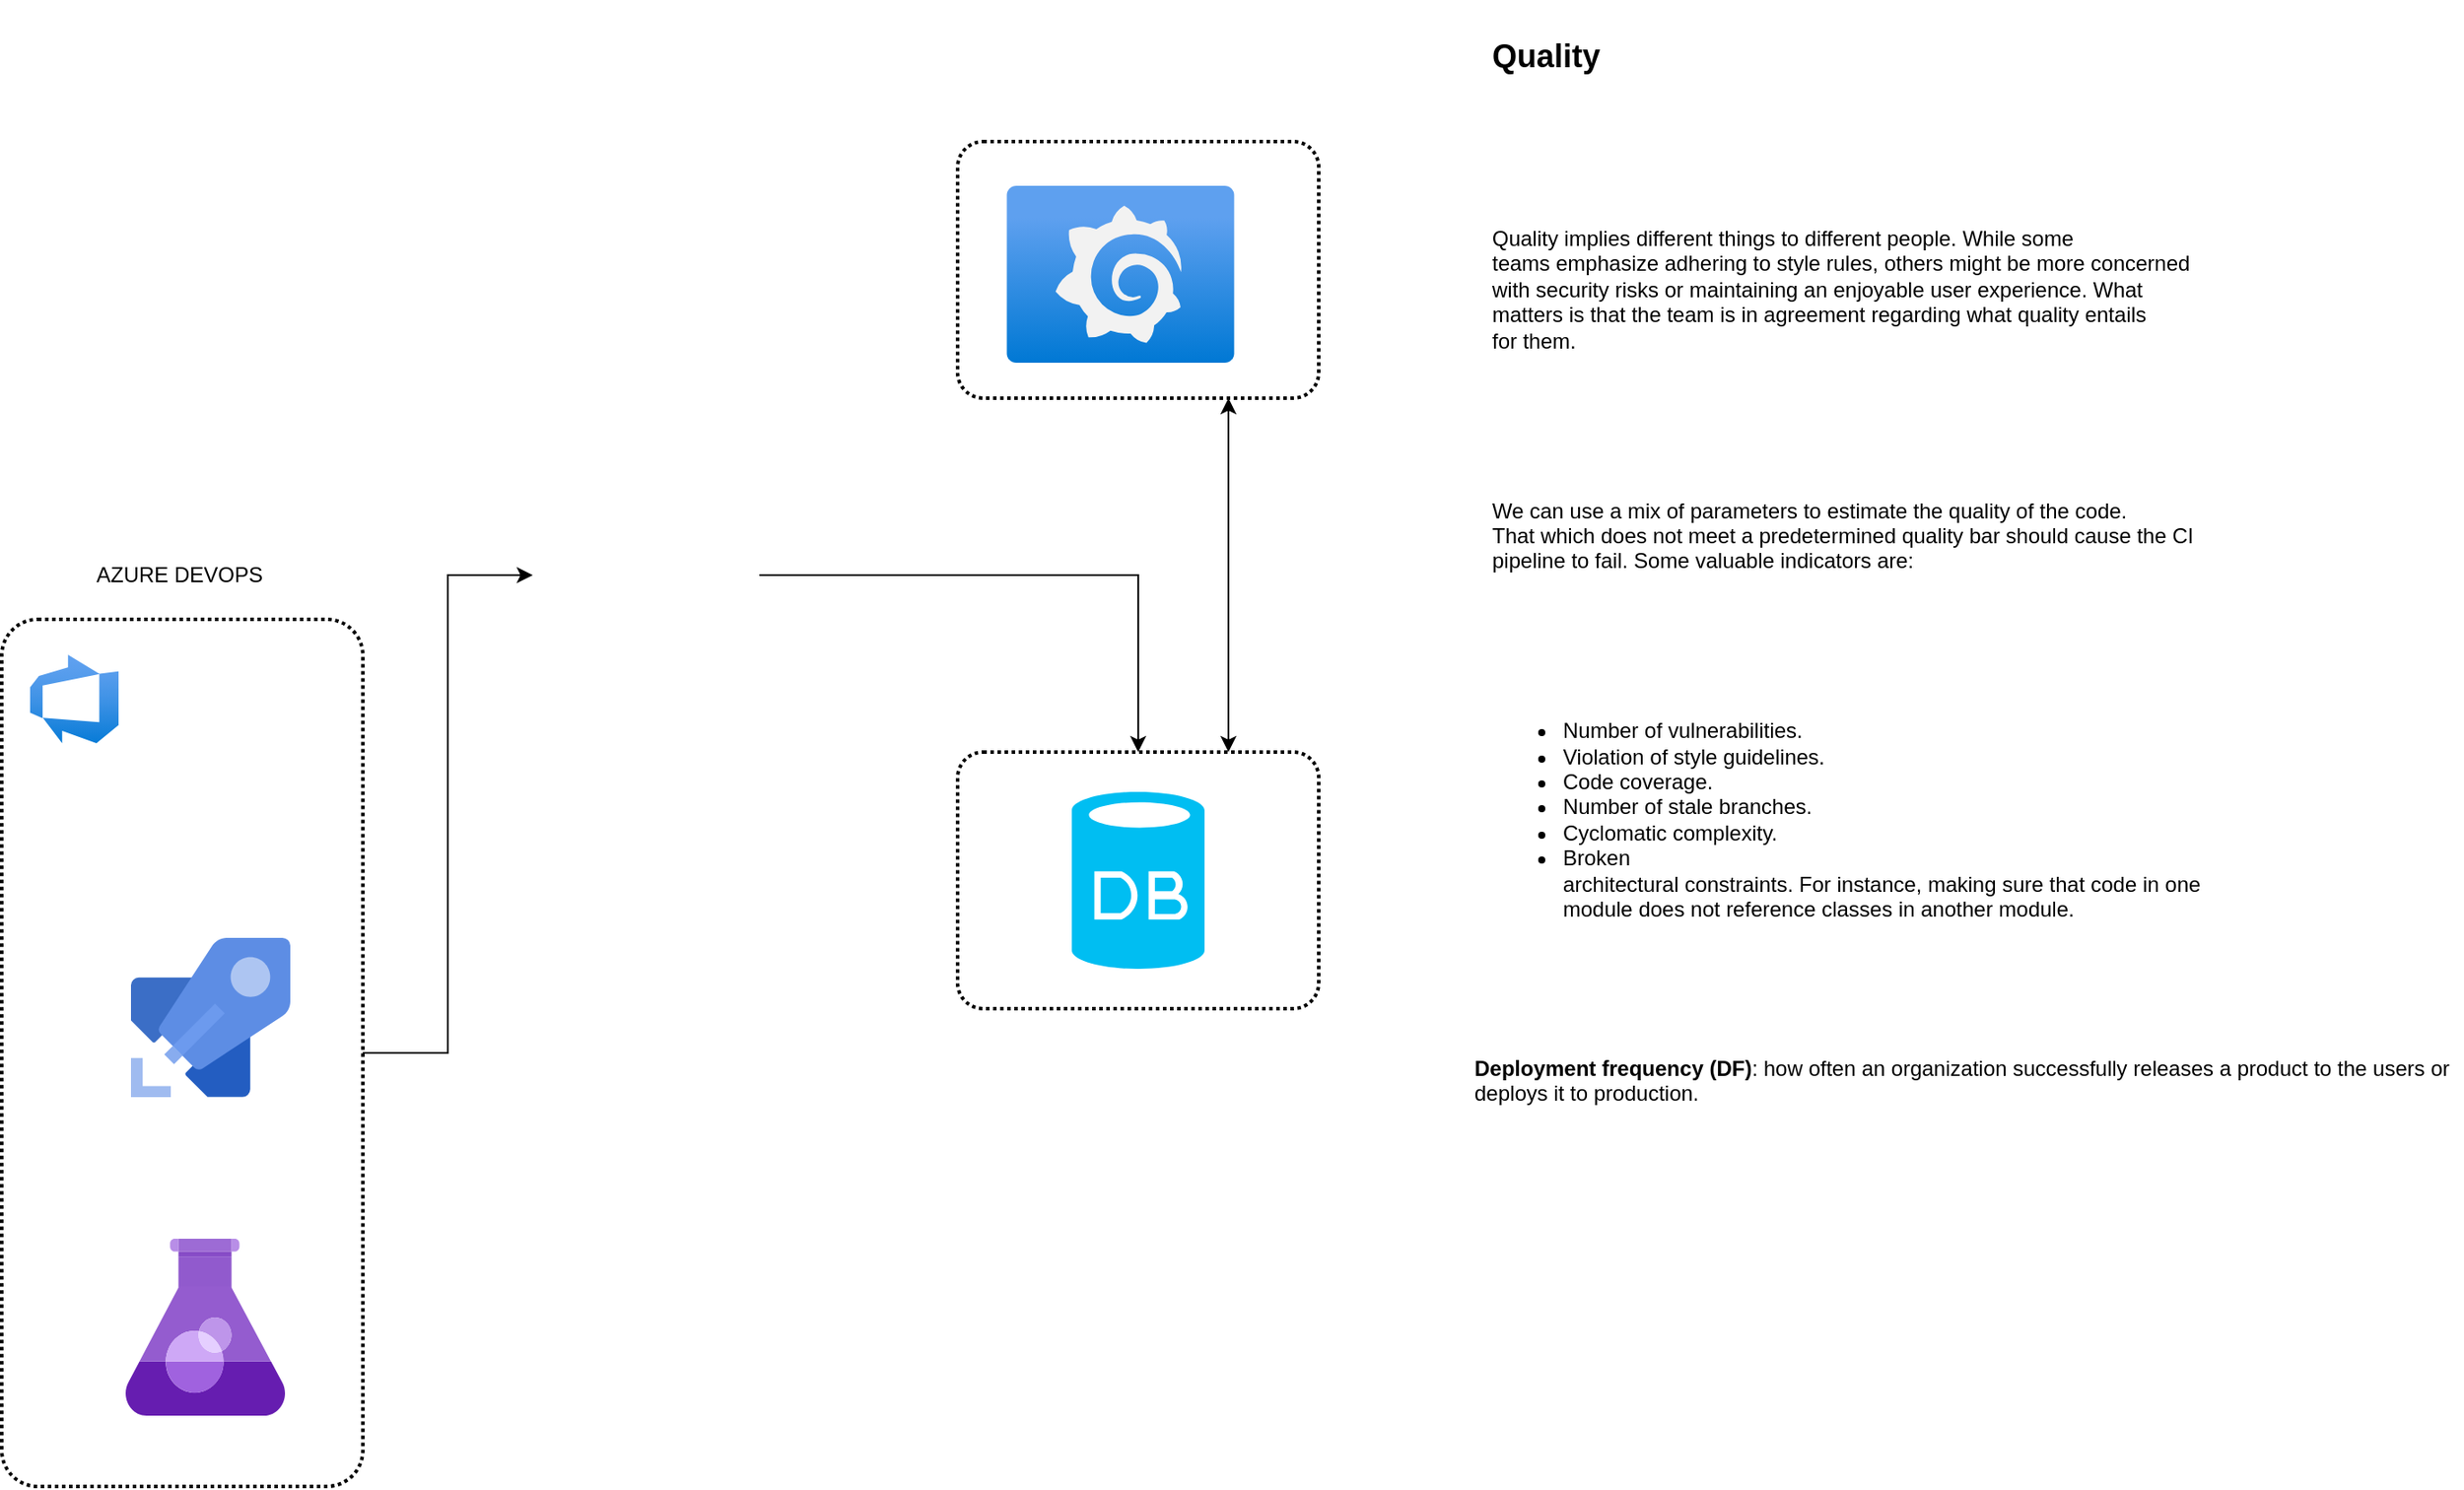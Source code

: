 <mxfile version="22.0.6" type="github">
  <diagram name="Page-1" id="9Jj39A-vLBDV_zgjqW72">
    <mxGraphModel dx="2074" dy="1045" grid="1" gridSize="10" guides="1" tooltips="1" connect="1" arrows="1" fold="1" page="1" pageScale="1" pageWidth="827" pageHeight="1169" math="0" shadow="0">
      <root>
        <mxCell id="0" />
        <mxCell id="1" parent="0" />
        <mxCell id="32HZcjTVBWIoo1kGLzFE-1" value="" style="image;aspect=fixed;html=1;points=[];align=center;fontSize=12;image=img/lib/azure2/devops/Azure_DevOps.svg;" vertex="1" parent="1">
          <mxGeometry x="36" y="410" width="50" height="50" as="geometry" />
        </mxCell>
        <mxCell id="32HZcjTVBWIoo1kGLzFE-2" value="" style="image;sketch=0;aspect=fixed;html=1;points=[];align=center;fontSize=12;image=img/lib/mscae/Azure_Pipelines.svg;" vertex="1" parent="1">
          <mxGeometry x="93" y="570" width="90" height="90" as="geometry" />
        </mxCell>
        <mxCell id="32HZcjTVBWIoo1kGLzFE-5" value="" style="image;sketch=0;aspect=fixed;html=1;points=[];align=center;fontSize=12;image=img/lib/mscae/Azure_Test_Plans.svg;" vertex="1" parent="1">
          <mxGeometry x="90" y="740" width="90" height="100" as="geometry" />
        </mxCell>
        <mxCell id="32HZcjTVBWIoo1kGLzFE-11" style="edgeStyle=orthogonalEdgeStyle;rounded=0;orthogonalLoop=1;jettySize=auto;html=1;entryX=0;entryY=0.5;entryDx=0;entryDy=0;" edge="1" parent="1" source="32HZcjTVBWIoo1kGLzFE-6" target="32HZcjTVBWIoo1kGLzFE-10">
          <mxGeometry relative="1" as="geometry" />
        </mxCell>
        <mxCell id="32HZcjTVBWIoo1kGLzFE-6" value="" style="rounded=1;arcSize=10;dashed=1;fillColor=none;gradientColor=none;dashPattern=1 1;strokeWidth=2;" vertex="1" parent="1">
          <mxGeometry x="20" y="390" width="204" height="490" as="geometry" />
        </mxCell>
        <mxCell id="32HZcjTVBWIoo1kGLzFE-12" style="edgeStyle=orthogonalEdgeStyle;rounded=0;orthogonalLoop=1;jettySize=auto;html=1;exitX=1;exitY=0.5;exitDx=0;exitDy=0;" edge="1" parent="1" source="32HZcjTVBWIoo1kGLzFE-10" target="32HZcjTVBWIoo1kGLzFE-8">
          <mxGeometry relative="1" as="geometry" />
        </mxCell>
        <mxCell id="32HZcjTVBWIoo1kGLzFE-10" value="" style="shape=image;html=1;verticalAlign=top;verticalLabelPosition=bottom;labelBackgroundColor=#ffffff;imageAspect=0;aspect=fixed;image=https://cdn1.iconfinder.com/data/icons/Futurosoft%20Icons%200.5.2/128x128/mimetypes/Schedule_File.png" vertex="1" parent="1">
          <mxGeometry x="320" y="301" width="128" height="128" as="geometry" />
        </mxCell>
        <mxCell id="32HZcjTVBWIoo1kGLzFE-13" value="" style="group" vertex="1" connectable="0" parent="1">
          <mxGeometry x="560" y="465" width="204" height="145" as="geometry" />
        </mxCell>
        <mxCell id="32HZcjTVBWIoo1kGLzFE-3" value="" style="verticalLabelPosition=bottom;html=1;verticalAlign=top;align=center;strokeColor=none;fillColor=#00BEF2;shape=mxgraph.azure.database;" vertex="1" parent="32HZcjTVBWIoo1kGLzFE-13">
          <mxGeometry x="64.5" y="22.5" width="75" height="100" as="geometry" />
        </mxCell>
        <mxCell id="32HZcjTVBWIoo1kGLzFE-8" value="" style="rounded=1;arcSize=10;dashed=1;fillColor=none;gradientColor=none;dashPattern=1 1;strokeWidth=2;" vertex="1" parent="32HZcjTVBWIoo1kGLzFE-13">
          <mxGeometry width="204" height="145" as="geometry" />
        </mxCell>
        <mxCell id="32HZcjTVBWIoo1kGLzFE-14" value="" style="group" vertex="1" connectable="0" parent="1">
          <mxGeometry x="560" y="120" width="204" height="145" as="geometry" />
        </mxCell>
        <mxCell id="32HZcjTVBWIoo1kGLzFE-4" value="" style="image;aspect=fixed;html=1;points=[];align=center;fontSize=12;image=img/lib/azure2/other/Grafana.svg;" vertex="1" parent="32HZcjTVBWIoo1kGLzFE-14">
          <mxGeometry x="27.61" y="25" width="128.79" height="100" as="geometry" />
        </mxCell>
        <mxCell id="32HZcjTVBWIoo1kGLzFE-7" value="" style="rounded=1;arcSize=10;dashed=1;fillColor=none;gradientColor=none;dashPattern=1 1;strokeWidth=2;" vertex="1" parent="32HZcjTVBWIoo1kGLzFE-14">
          <mxGeometry width="204" height="145" as="geometry" />
        </mxCell>
        <mxCell id="32HZcjTVBWIoo1kGLzFE-15" style="edgeStyle=orthogonalEdgeStyle;rounded=0;orthogonalLoop=1;jettySize=auto;html=1;exitX=0.75;exitY=0;exitDx=0;exitDy=0;entryX=0.75;entryY=1;entryDx=0;entryDy=0;endArrow=classic;endFill=1;startArrow=classic;startFill=1;" edge="1" parent="1" source="32HZcjTVBWIoo1kGLzFE-8" target="32HZcjTVBWIoo1kGLzFE-7">
          <mxGeometry relative="1" as="geometry" />
        </mxCell>
        <mxCell id="32HZcjTVBWIoo1kGLzFE-17" value="AZURE DEVOPS" style="text;html=1;strokeColor=none;fillColor=none;align=center;verticalAlign=middle;whiteSpace=wrap;rounded=0;" vertex="1" parent="1">
          <mxGeometry x="31" y="350" width="179" height="30" as="geometry" />
        </mxCell>
        <mxCell id="32HZcjTVBWIoo1kGLzFE-18" value="&lt;strong&gt;Deployment frequency (DF)&lt;/strong&gt;: how often an organization successfully releases a product to the users or deploys it to production." style="text;whiteSpace=wrap;html=1;" vertex="1" parent="1">
          <mxGeometry x="850" y="630" width="560" height="50" as="geometry" />
        </mxCell>
        <mxCell id="32HZcjTVBWIoo1kGLzFE-19" value="&lt;h2 class=&quot;wp-block-heading&quot; id=&quot;quality&quot;&gt;Quality&lt;/h2&gt;&#xa;&#xa;&#xa;&#xa;&lt;p&gt;Quality implies different things to different people. While some &#xa;teams emphasize adhering to style rules, others might be more concerned &#xa;with security risks or maintaining an enjoyable user experience. What &#xa;matters is that the team is in agreement regarding what quality entails &#xa;for them.&lt;/p&gt;&#xa;&#xa;&#xa;&#xa;&lt;p&gt;We can use a mix of parameters to estimate the quality of the code. &#xa;That which does not meet a predetermined quality bar should cause the CI&#xa; pipeline to fail. Some valuable indicators are:&lt;/p&gt;&#xa;&#xa;&#xa;&#xa;&lt;ul&gt;&lt;li&gt;Number of vulnerabilities.&lt;/li&gt;&lt;li&gt;Violation of style guidelines.&lt;/li&gt;&lt;li&gt;Code coverage.&lt;/li&gt;&lt;li&gt;Number of stale branches.&lt;/li&gt;&lt;li&gt;Cyclomatic complexity.&lt;/li&gt;&lt;li&gt;Broken&#xa; architectural constraints. For instance, making sure that code in one &#xa;module does not reference classes in another module.&lt;/li&gt;&lt;/ul&gt;" style="text;whiteSpace=wrap;html=1;" vertex="1" parent="1">
          <mxGeometry x="860" y="40" width="430" height="560" as="geometry" />
        </mxCell>
      </root>
    </mxGraphModel>
  </diagram>
</mxfile>

